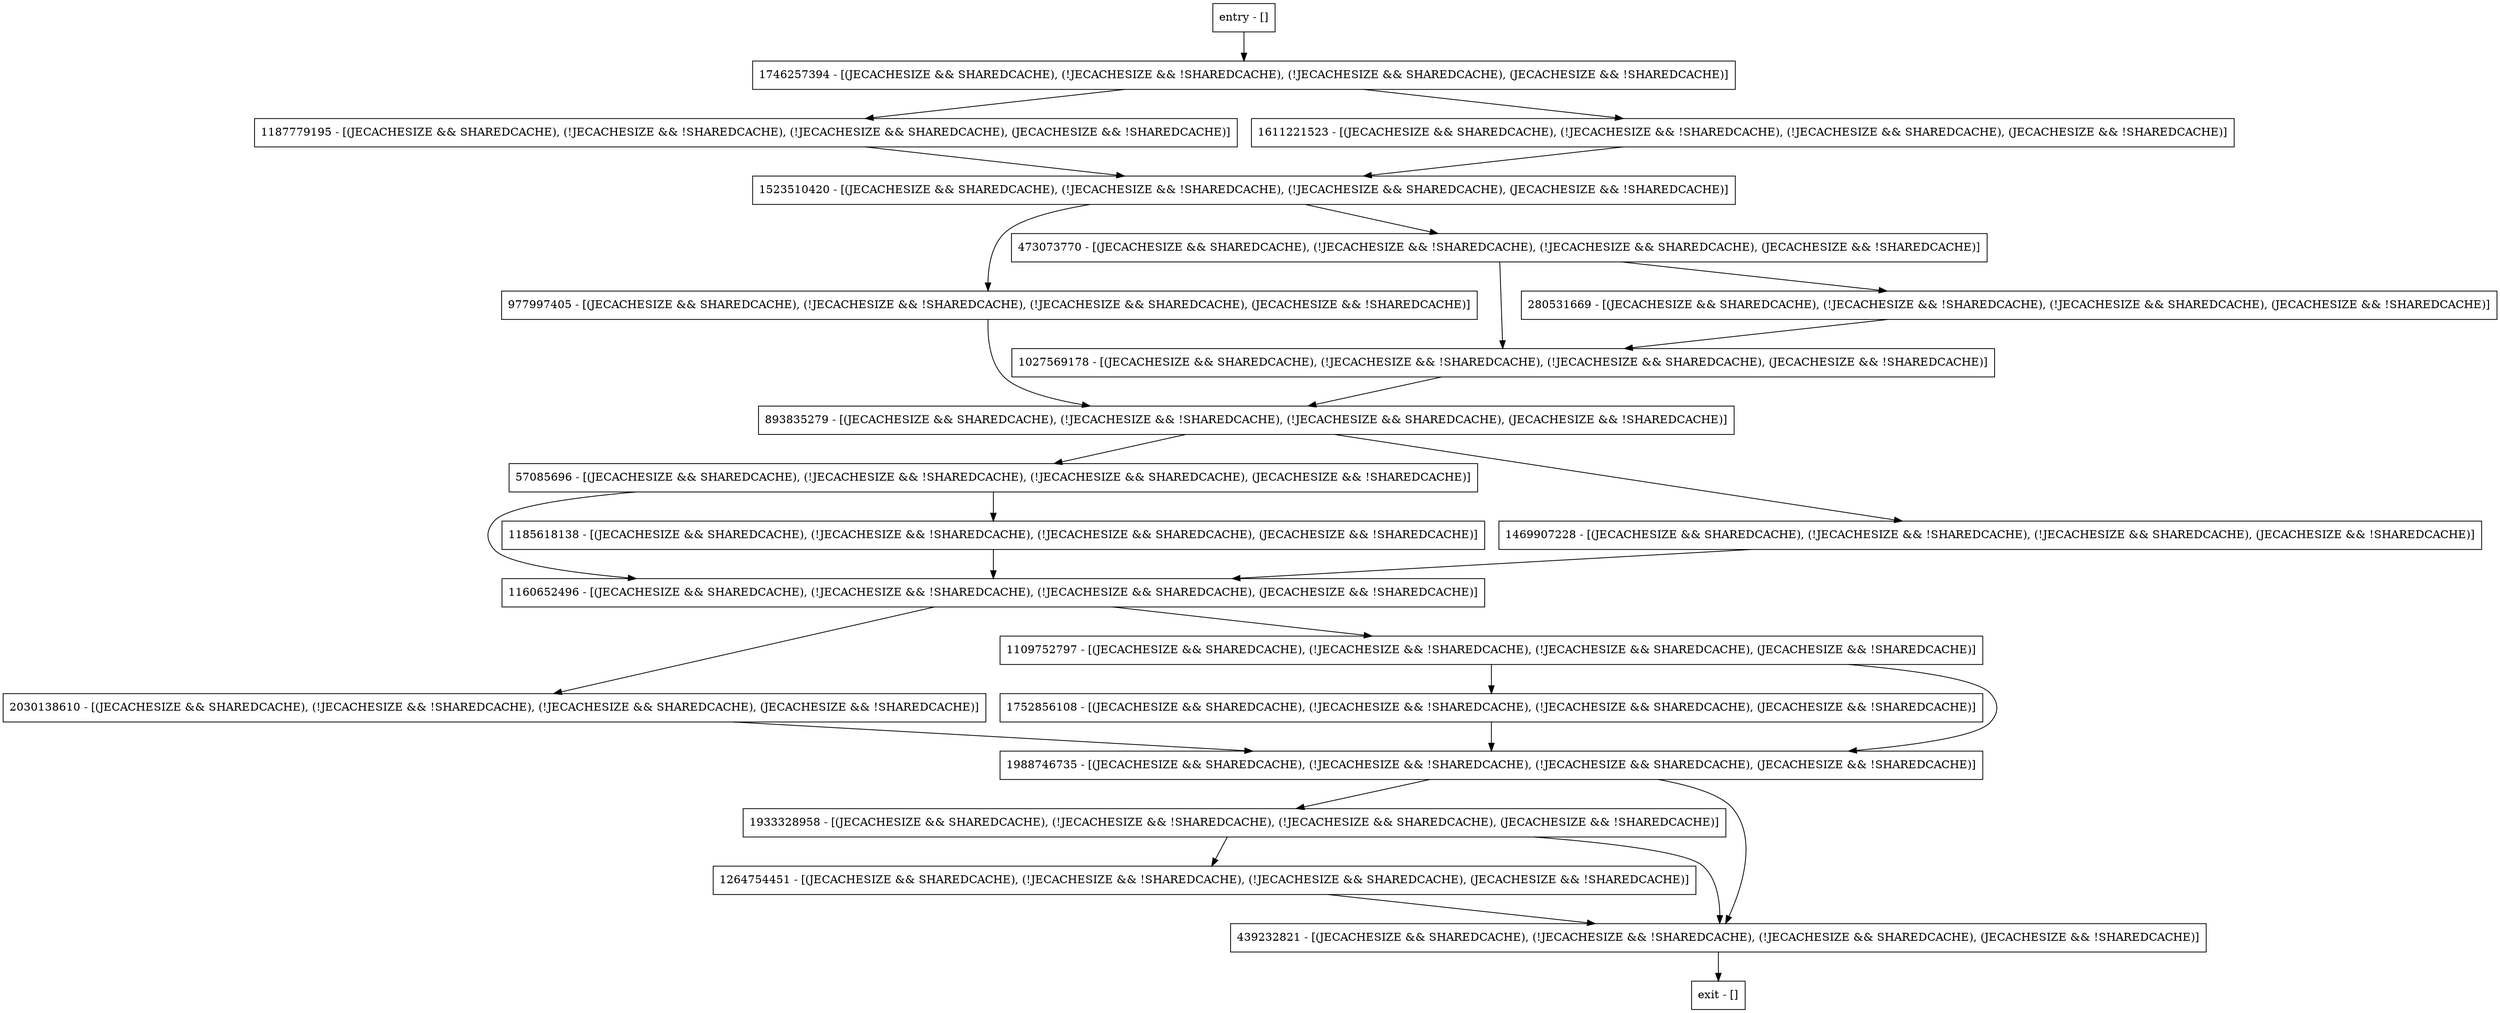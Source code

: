 digraph reset {
node [shape=record];
2030138610 [label="2030138610 - [(JECACHESIZE && SHAREDCACHE), (!JECACHESIZE && !SHAREDCACHE), (!JECACHESIZE && SHAREDCACHE), (JECACHESIZE && !SHAREDCACHE)]"];
1160652496 [label="1160652496 - [(JECACHESIZE && SHAREDCACHE), (!JECACHESIZE && !SHAREDCACHE), (!JECACHESIZE && SHAREDCACHE), (JECACHESIZE && !SHAREDCACHE)]"];
893835279 [label="893835279 - [(JECACHESIZE && SHAREDCACHE), (!JECACHESIZE && !SHAREDCACHE), (!JECACHESIZE && SHAREDCACHE), (JECACHESIZE && !SHAREDCACHE)]"];
57085696 [label="57085696 - [(JECACHESIZE && SHAREDCACHE), (!JECACHESIZE && !SHAREDCACHE), (!JECACHESIZE && SHAREDCACHE), (JECACHESIZE && !SHAREDCACHE)]"];
1469907228 [label="1469907228 - [(JECACHESIZE && SHAREDCACHE), (!JECACHESIZE && !SHAREDCACHE), (!JECACHESIZE && SHAREDCACHE), (JECACHESIZE && !SHAREDCACHE)]"];
1746257394 [label="1746257394 - [(JECACHESIZE && SHAREDCACHE), (!JECACHESIZE && !SHAREDCACHE), (!JECACHESIZE && SHAREDCACHE), (JECACHESIZE && !SHAREDCACHE)]"];
1027569178 [label="1027569178 - [(JECACHESIZE && SHAREDCACHE), (!JECACHESIZE && !SHAREDCACHE), (!JECACHESIZE && SHAREDCACHE), (JECACHESIZE && !SHAREDCACHE)]"];
1752856108 [label="1752856108 - [(JECACHESIZE && SHAREDCACHE), (!JECACHESIZE && !SHAREDCACHE), (!JECACHESIZE && SHAREDCACHE), (JECACHESIZE && !SHAREDCACHE)]"];
1109752797 [label="1109752797 - [(JECACHESIZE && SHAREDCACHE), (!JECACHESIZE && !SHAREDCACHE), (!JECACHESIZE && SHAREDCACHE), (JECACHESIZE && !SHAREDCACHE)]"];
1933328958 [label="1933328958 - [(JECACHESIZE && SHAREDCACHE), (!JECACHESIZE && !SHAREDCACHE), (!JECACHESIZE && SHAREDCACHE), (JECACHESIZE && !SHAREDCACHE)]"];
977997405 [label="977997405 - [(JECACHESIZE && SHAREDCACHE), (!JECACHESIZE && !SHAREDCACHE), (!JECACHESIZE && SHAREDCACHE), (JECACHESIZE && !SHAREDCACHE)]"];
1187779195 [label="1187779195 - [(JECACHESIZE && SHAREDCACHE), (!JECACHESIZE && !SHAREDCACHE), (!JECACHESIZE && SHAREDCACHE), (JECACHESIZE && !SHAREDCACHE)]"];
1523510420 [label="1523510420 - [(JECACHESIZE && SHAREDCACHE), (!JECACHESIZE && !SHAREDCACHE), (!JECACHESIZE && SHAREDCACHE), (JECACHESIZE && !SHAREDCACHE)]"];
1185618138 [label="1185618138 - [(JECACHESIZE && SHAREDCACHE), (!JECACHESIZE && !SHAREDCACHE), (!JECACHESIZE && SHAREDCACHE), (JECACHESIZE && !SHAREDCACHE)]"];
entry [label="entry - []"];
exit [label="exit - []"];
280531669 [label="280531669 - [(JECACHESIZE && SHAREDCACHE), (!JECACHESIZE && !SHAREDCACHE), (!JECACHESIZE && SHAREDCACHE), (JECACHESIZE && !SHAREDCACHE)]"];
1988746735 [label="1988746735 - [(JECACHESIZE && SHAREDCACHE), (!JECACHESIZE && !SHAREDCACHE), (!JECACHESIZE && SHAREDCACHE), (JECACHESIZE && !SHAREDCACHE)]"];
1264754451 [label="1264754451 - [(JECACHESIZE && SHAREDCACHE), (!JECACHESIZE && !SHAREDCACHE), (!JECACHESIZE && SHAREDCACHE), (JECACHESIZE && !SHAREDCACHE)]"];
1611221523 [label="1611221523 - [(JECACHESIZE && SHAREDCACHE), (!JECACHESIZE && !SHAREDCACHE), (!JECACHESIZE && SHAREDCACHE), (JECACHESIZE && !SHAREDCACHE)]"];
473073770 [label="473073770 - [(JECACHESIZE && SHAREDCACHE), (!JECACHESIZE && !SHAREDCACHE), (!JECACHESIZE && SHAREDCACHE), (JECACHESIZE && !SHAREDCACHE)]"];
439232821 [label="439232821 - [(JECACHESIZE && SHAREDCACHE), (!JECACHESIZE && !SHAREDCACHE), (!JECACHESIZE && SHAREDCACHE), (JECACHESIZE && !SHAREDCACHE)]"];
entry;
exit;
2030138610 -> 1988746735;
1160652496 -> 2030138610;
1160652496 -> 1109752797;
893835279 -> 57085696;
893835279 -> 1469907228;
57085696 -> 1185618138;
57085696 -> 1160652496;
1469907228 -> 1160652496;
1746257394 -> 1611221523;
1746257394 -> 1187779195;
1027569178 -> 893835279;
1752856108 -> 1988746735;
1109752797 -> 1988746735;
1109752797 -> 1752856108;
1933328958 -> 1264754451;
1933328958 -> 439232821;
977997405 -> 893835279;
1187779195 -> 1523510420;
1523510420 -> 473073770;
1523510420 -> 977997405;
1185618138 -> 1160652496;
entry -> 1746257394;
280531669 -> 1027569178;
1988746735 -> 1933328958;
1988746735 -> 439232821;
1264754451 -> 439232821;
1611221523 -> 1523510420;
473073770 -> 280531669;
473073770 -> 1027569178;
439232821 -> exit;
}
